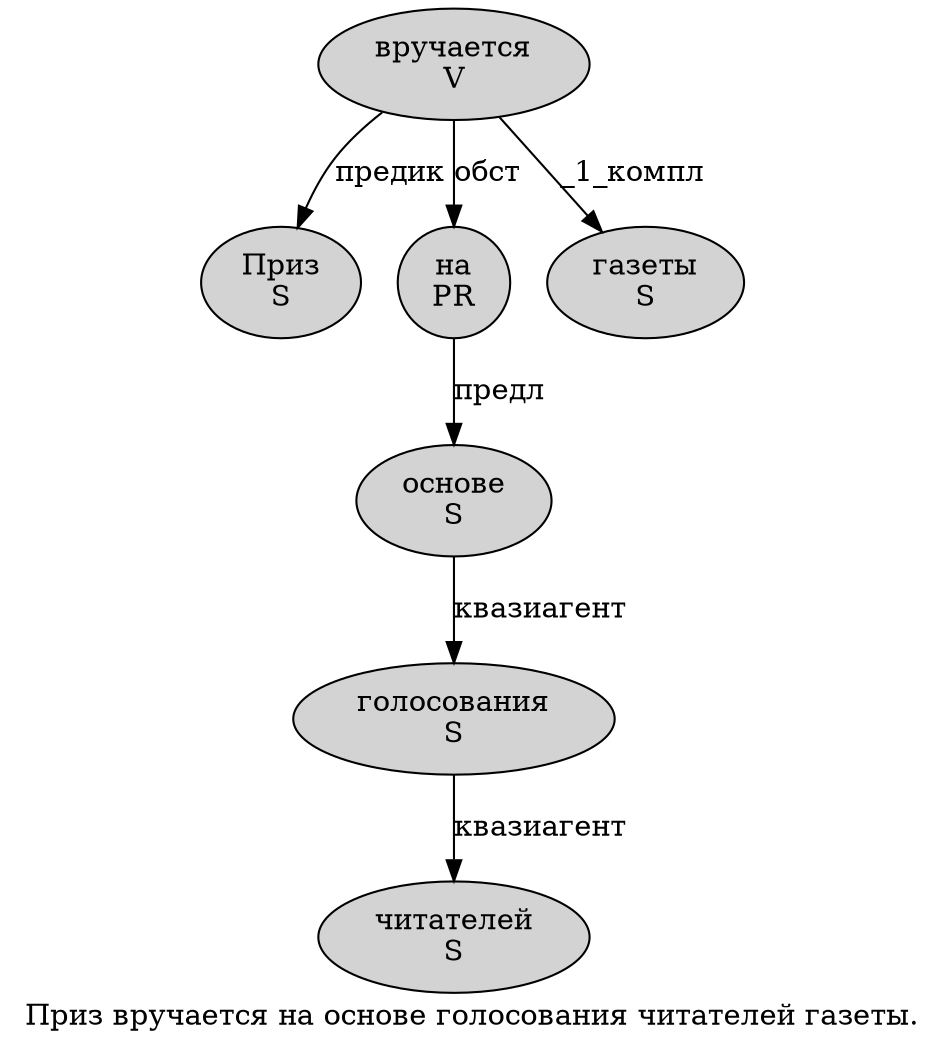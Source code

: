 digraph SENTENCE_1252 {
	graph [label="Приз вручается на основе голосования читателей газеты."]
	node [style=filled]
		0 [label="Приз
S" color="" fillcolor=lightgray penwidth=1 shape=ellipse]
		1 [label="вручается
V" color="" fillcolor=lightgray penwidth=1 shape=ellipse]
		2 [label="на
PR" color="" fillcolor=lightgray penwidth=1 shape=ellipse]
		3 [label="основе
S" color="" fillcolor=lightgray penwidth=1 shape=ellipse]
		4 [label="голосования
S" color="" fillcolor=lightgray penwidth=1 shape=ellipse]
		5 [label="читателей
S" color="" fillcolor=lightgray penwidth=1 shape=ellipse]
		6 [label="газеты
S" color="" fillcolor=lightgray penwidth=1 shape=ellipse]
			1 -> 0 [label="предик"]
			1 -> 2 [label="обст"]
			1 -> 6 [label="_1_компл"]
			3 -> 4 [label="квазиагент"]
			4 -> 5 [label="квазиагент"]
			2 -> 3 [label="предл"]
}